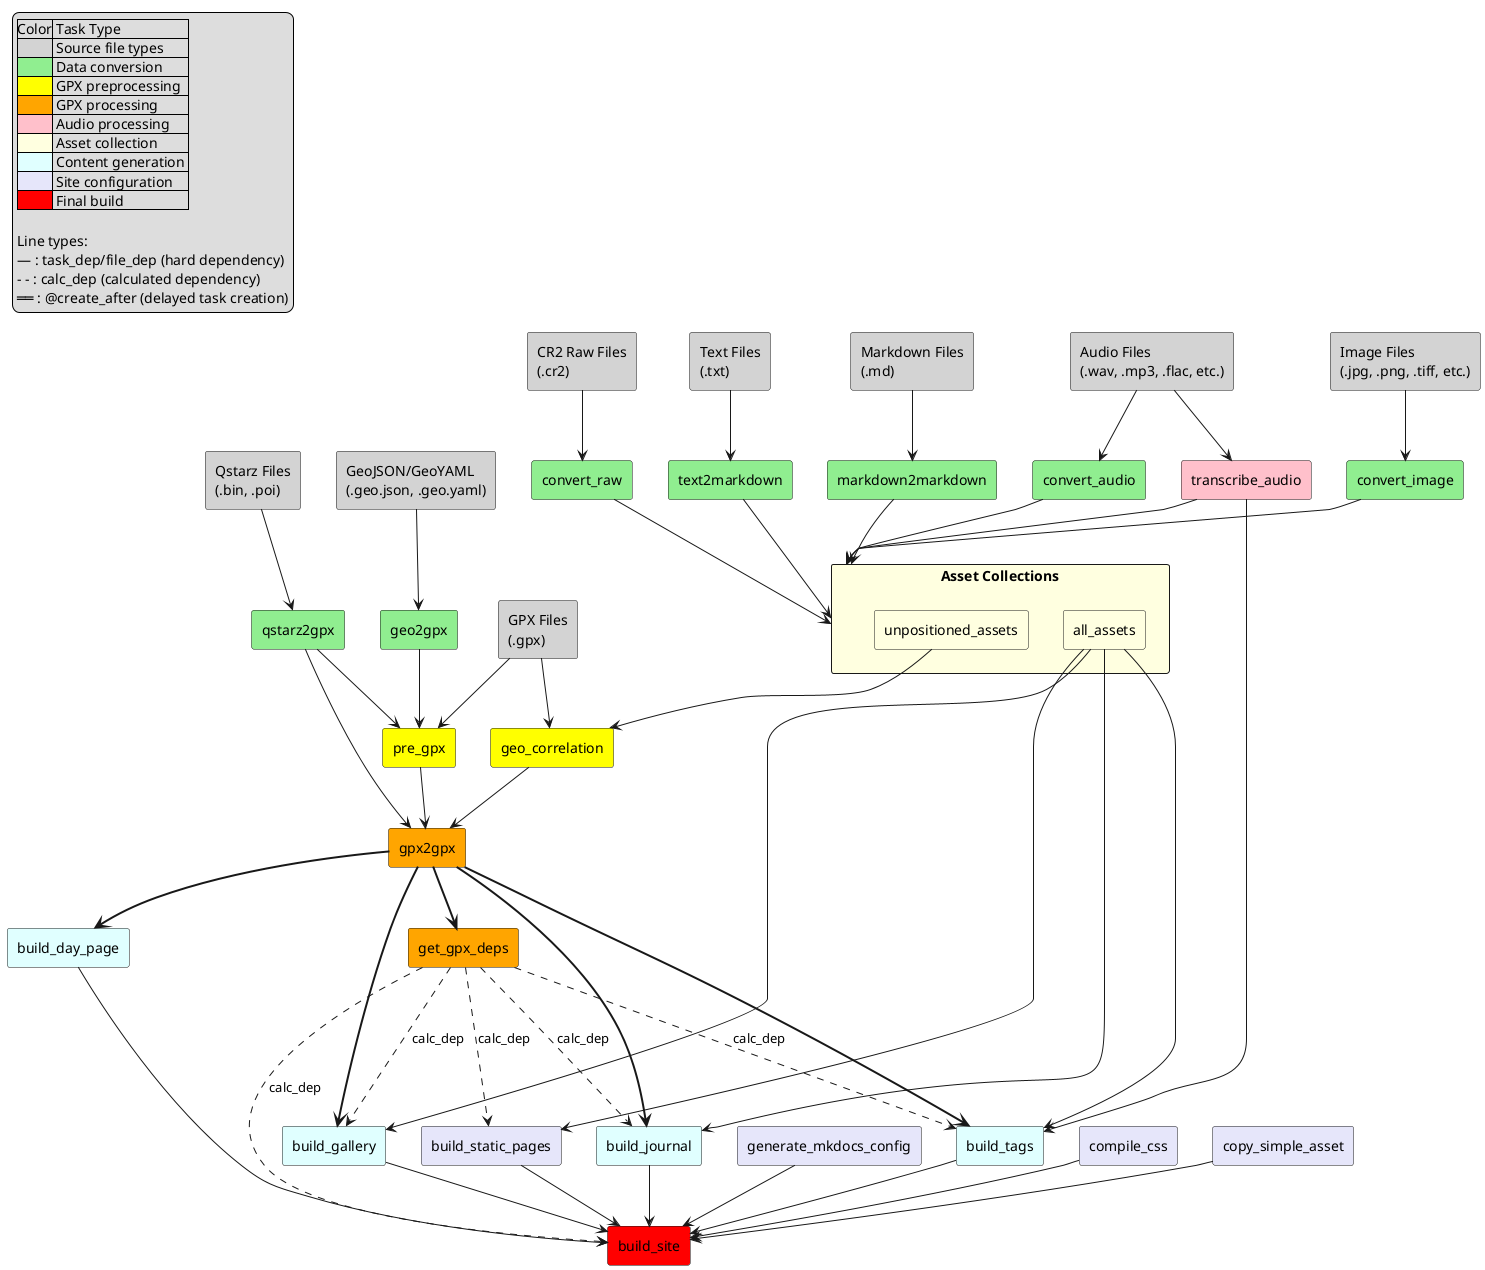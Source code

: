 @startuml task-dependencies

' INSTRUCTIONS FOR EDITING THIS DIAGRAM:
' 
' This PlantUML diagram shows the dependency graph of build tasks in mkmapdiary.
' When adding or modifying tasks, follow these guidelines:
'
' 1. TASK NAMING:
'    - Remove the 'task_' prefix from function names (e.g., task_build_site → build_site)
'    - Use descriptive rectangle names with appropriate aliases
'
' 2. DEPENDENCY TYPES:
'    - Use --> for task_dep (hard dependencies) and file_dep (file dependencies)
'    - Use -.-> for calc_dep (calculated dependencies at runtime)
'    - Use ==> for @create_after dependencies (delayed task creation)
'    - Both task_dep and file_dep are blocking dependencies, calc_dep is computed dynamically
'    - @create_after means tasks are created after the source task completes
'
' 3. COLOR CODING:
'    - #lightgray: Source file types (input files)
'    - #lightgreen: Data conversion (file format transformations)
'    - #yellow: GPX preprocessing (preparation steps)
'    - #orange: GPX processing (main GPS data processing)
'    - #pink: Audio processing (transcription, conversion)
'    - #lightyellow: Asset collection (pseudo-nodes for grouping)
'    - #lightcyan: Content generation (page building)
'    - #lavender: Site configuration (mkdocs setup, CSS, assets)
'    - #red: Final build (site generation)
'
' 4. SOURCE FILE TYPES AND PSEUDO-NODES:
'    - Add source file type nodes to show the complete pipeline from input to output
'    - Use pseudo-nodes like 'all_assets' to simplify complex many-to-many relationships
'    - This prevents visual clutter when multiple tasks depend on the same set of outputs
'
' 5. FINDING DEPENDENCIES:
'    - Check task_dep arrays in task functions
'    - Look for @create_after decorators
'    - Check file_dep and calc_dep usage
'    - Search for db.get_all_assets() usage (indicates file dependencies on all conversion tasks)
'    - Check handle_* methods to understand which source file types feed into which tasks
'
' 6. VALIDATION:
'    - Ensure all task_ functions from src/mkmapdiary/tasks/ are represented
'    - Verify dependency directions match the actual code
'    - Test the diagram renders correctly with: plantuml task-dependencies.puml
'
' 7. MAINTAINING THESE INSTRUCTIONS:
'    - When adding new task types or source file types, update the COLOR CODING section
'    - When changing the diagram structure, update relevant instruction sections
'    - Keep examples in sync with actual implementation
'    - Update validation steps if new verification methods are needed

' Source file types (inputs)
rectangle "Audio Files\n(.wav, .mp3, .flac, etc.)" as audio_files #lightgray
rectangle "Image Files\n(.jpg, .png, .tiff, etc.)" as image_files #lightgray
rectangle "CR2 Raw Files\n(.cr2)" as cr2_files #lightgray
rectangle "GPX Files\n(.gpx)" as gpx_files #lightgray
rectangle "GeoJSON/GeoYAML\n(.geo.json, .geo.yaml)" as geo_files #lightgray
rectangle "Qstarz Files\n(.bin, .poi)" as qstarz_files #lightgray
rectangle "Text Files\n(.txt)" as text_files #lightgray
rectangle "Markdown Files\n(.md)" as markdown_files #lightgray

' Data conversion tasks
rectangle "geo2gpx" as geo2gpx #lightgreen
rectangle "qstarz2gpx" as qstarz2gpx #lightgreen
rectangle "convert_raw" as convert_raw #lightgreen
rectangle "convert_image" as convert_image #lightgreen
rectangle "convert_audio" as convert_audio #lightgreen
rectangle "text2markdown" as text2markdown #lightgreen
rectangle "markdown2markdown" as markdown2markdown #lightgreen

' GPX processing tasks
rectangle "pre_gpx" as pre_gpx #yellow
rectangle "geo_correlation" as geo_correlation #yellow
rectangle "gpx2gpx" as gpx2gpx #orange
rectangle "get_gpx_deps" as get_gpx_deps #orange

' Content generation tasks
rectangle "transcribe_audio" as transcribe_audio #pink
rectangle "build_day_page" as build_day_page #lightcyan
rectangle "build_gallery" as build_gallery #lightcyan
rectangle "build_journal" as build_journal #lightcyan
rectangle "build_tags" as build_tags #lightcyan

' Asset collection cluster
rectangle "Asset Collections" as asset_collections #lightyellow {
  rectangle "all_assets" as all_assets #lightyellow
  rectangle "unpositioned_assets" as unpositioned_assets #lightyellow
}

' Site building tasks
rectangle "generate_mkdocs_config" as generate_mkdocs_config #lavender
rectangle "build_static_pages" as build_static_pages #lavender
rectangle "compile_css" as compile_css #lavender
rectangle "copy_simple_asset" as copy_simple_asset #lavender
rectangle "build_site" as build_site #red

' Source file to conversion task dependencies
audio_files --> convert_audio
audio_files --> transcribe_audio
image_files --> convert_image
cr2_files --> convert_raw
gpx_files --> pre_gpx
geo_files --> geo2gpx
qstarz_files --> qstarz2gpx
text_files --> text2markdown
markdown_files --> markdown2markdown

' Dependencies for pre_gpx
geo2gpx --> pre_gpx
qstarz2gpx --> pre_gpx

' Dependencies for geo_correlation
gpx_files --> geo_correlation

' Dependencies for gpx2gpx
pre_gpx --> gpx2gpx
geo_correlation --> gpx2gpx
qstarz2gpx --> gpx2gpx

' Dependencies from gpx2gpx (using @create_after decorator)
gpx2gpx ==> get_gpx_deps
gpx2gpx ==> build_day_page
gpx2gpx ==> build_gallery
gpx2gpx ==> build_journal
gpx2gpx ==> build_tags

' Asset dependencies (file_dep on all assets)
convert_raw --> asset_collections
convert_image --> asset_collections
convert_audio --> asset_collections
text2markdown --> asset_collections
markdown2markdown --> asset_collections
transcribe_audio --> asset_collections

' Dependencies from asset collections to content generation tasks
all_assets --> build_gallery
all_assets --> build_journal
all_assets --> build_tags
all_assets --> build_static_pages
unpositioned_assets --> geo_correlation

' Dependencies for build_tags
transcribe_audio --> build_tags

' Dependencies for build_site
build_static_pages --> build_site
generate_mkdocs_config --> build_site
compile_css --> build_site
copy_simple_asset --> build_site
build_day_page --> build_site
build_gallery --> build_site
build_journal --> build_site
build_tags --> build_site
get_gpx_deps -.-> build_site : calc_dep

' Dependencies for build_static_pages
get_gpx_deps -.-> build_static_pages : calc_dep

' Dependencies for content generation tasks
get_gpx_deps -.-> build_gallery : calc_dep
get_gpx_deps -.-> build_journal : calc_dep
get_gpx_deps -.-> build_tags : calc_dep

' Legend
legend top left
  |Color| Task Type |
  |<#lightgray>| Source file types |
  |<#lightgreen>| Data conversion |
  |<#yellow>| GPX preprocessing |
  |<#orange>| GPX processing |
  |<#pink>| Audio processing |
  |<#lightyellow>| Asset collection |
  |<#lightcyan>| Content generation |
  |<#lavender>| Site configuration |
  |<#red>| Final build |
  
  Line types:
  ' Arrows are not rendered correctly here; so use different
  ' dash patterns to simulate the results
  — : task_dep/file_dep (hard dependency)
  - - : calc_dep (calculated dependency)
  ══ : @create_after (delayed task creation)
end legend

@enduml